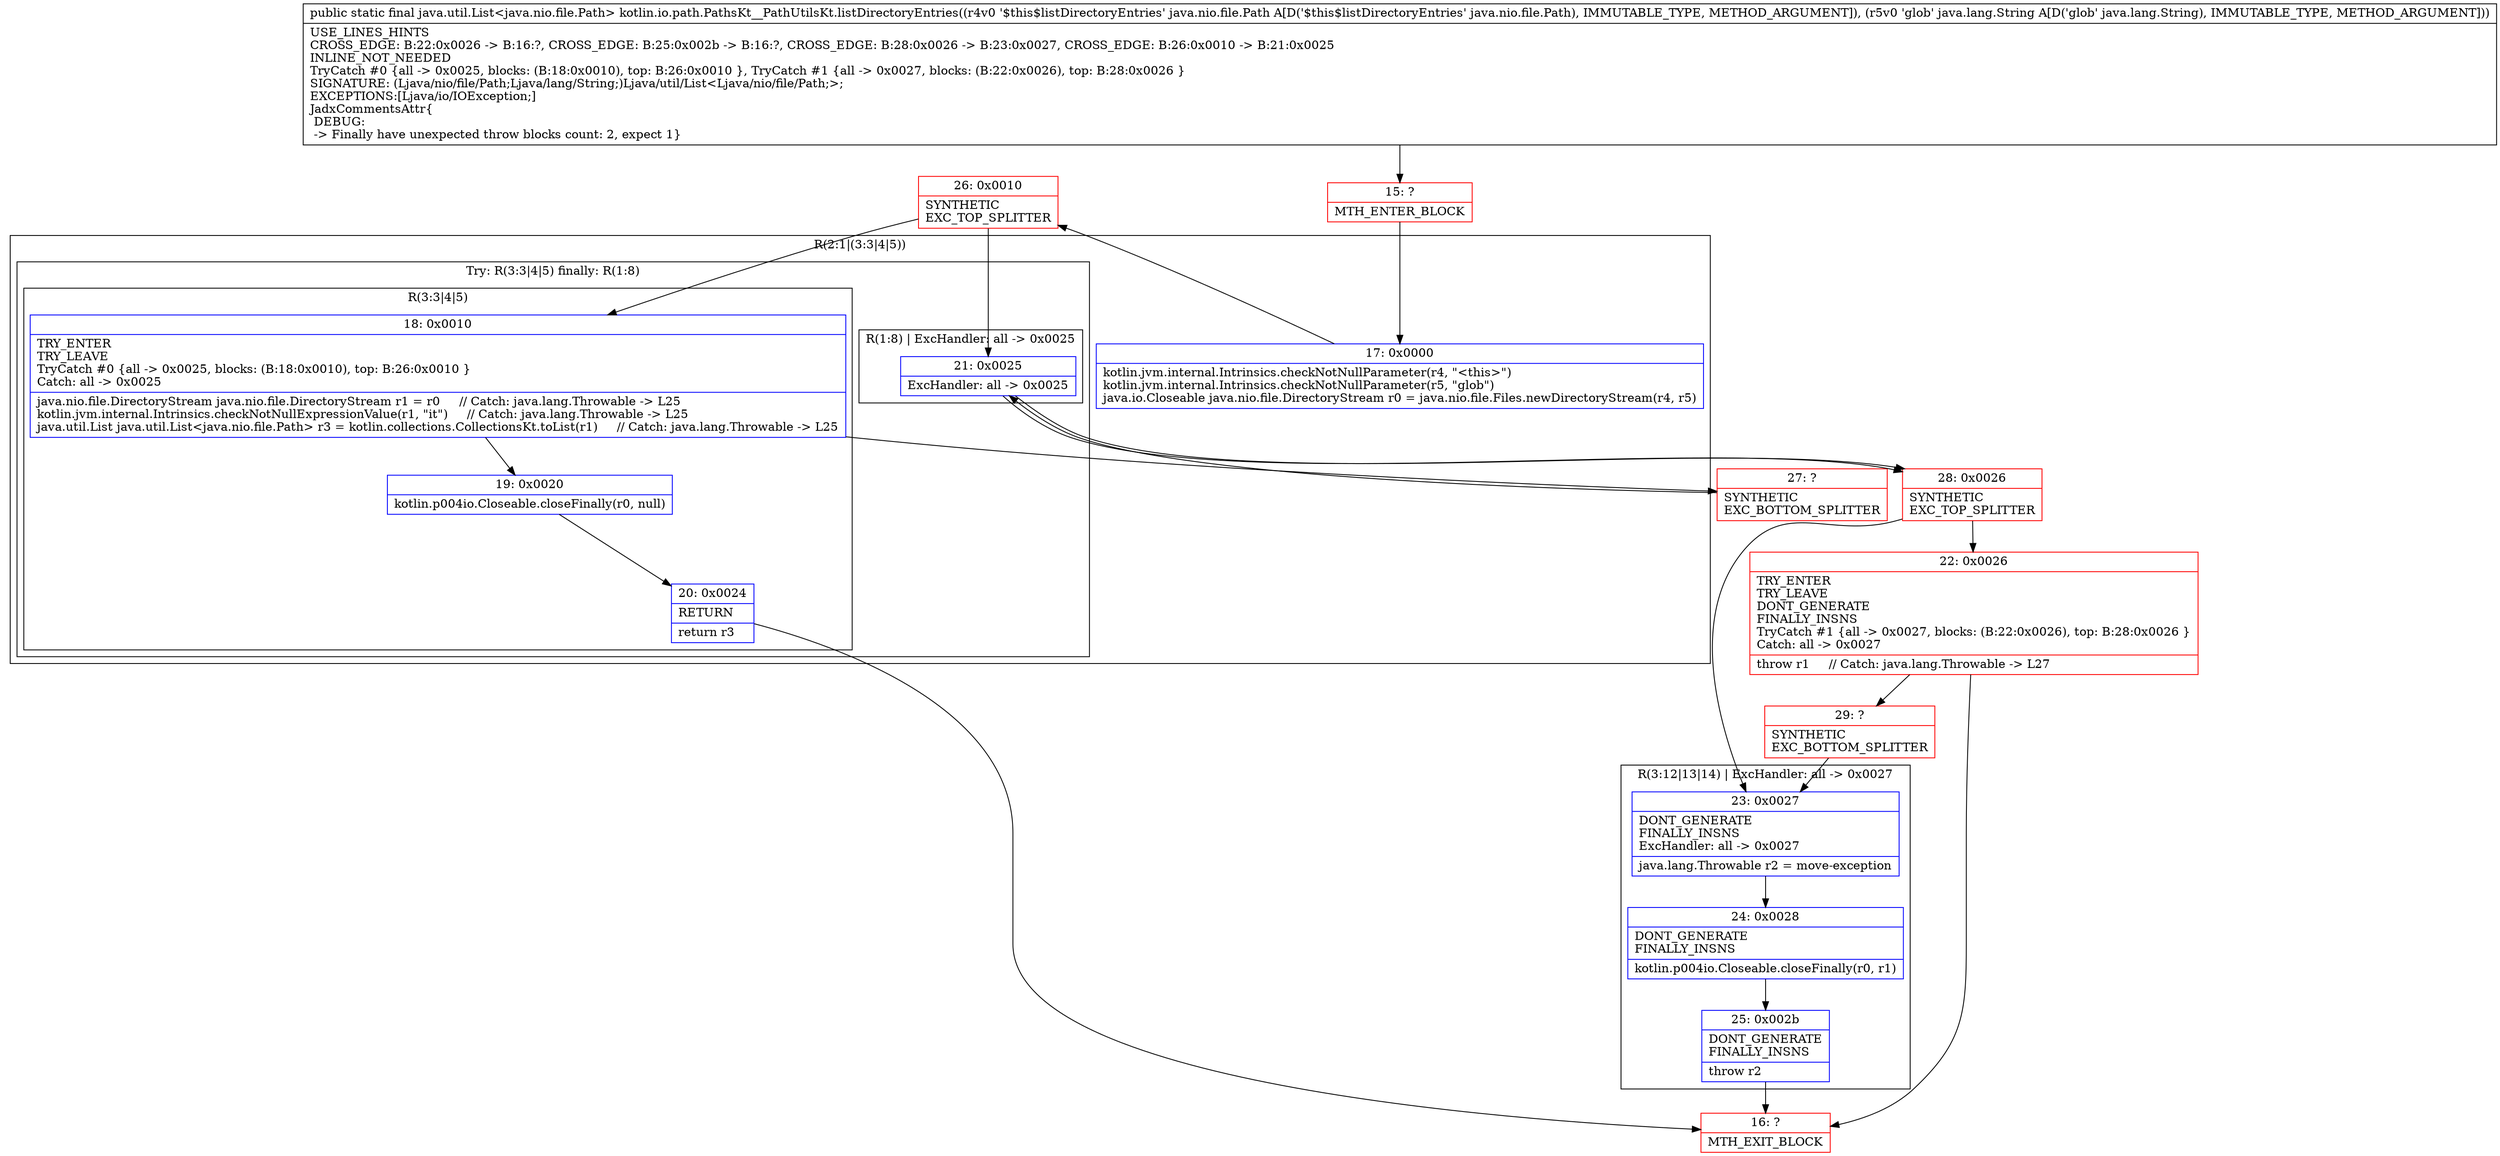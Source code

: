 digraph "CFG forkotlin.io.path.PathsKt__PathUtilsKt.listDirectoryEntries(Ljava\/nio\/file\/Path;Ljava\/lang\/String;)Ljava\/util\/List;" {
subgraph cluster_Region_1916047196 {
label = "R(2:1|(3:3|4|5))";
node [shape=record,color=blue];
Node_17 [shape=record,label="{17\:\ 0x0000|kotlin.jvm.internal.Intrinsics.checkNotNullParameter(r4, \"\<this\>\")\lkotlin.jvm.internal.Intrinsics.checkNotNullParameter(r5, \"glob\")\ljava.io.Closeable java.nio.file.DirectoryStream r0 = java.nio.file.Files.newDirectoryStream(r4, r5)\l}"];
subgraph cluster_TryCatchRegion_22251699 {
label = "Try: R(3:3|4|5) finally: R(1:8)";
node [shape=record,color=blue];
subgraph cluster_Region_281091156 {
label = "R(3:3|4|5)";
node [shape=record,color=blue];
Node_18 [shape=record,label="{18\:\ 0x0010|TRY_ENTER\lTRY_LEAVE\lTryCatch #0 \{all \-\> 0x0025, blocks: (B:18:0x0010), top: B:26:0x0010 \}\lCatch: all \-\> 0x0025\l|java.nio.file.DirectoryStream java.nio.file.DirectoryStream r1 = r0     \/\/ Catch: java.lang.Throwable \-\> L25\lkotlin.jvm.internal.Intrinsics.checkNotNullExpressionValue(r1, \"it\")     \/\/ Catch: java.lang.Throwable \-\> L25\ljava.util.List java.util.List\<java.nio.file.Path\> r3 = kotlin.collections.CollectionsKt.toList(r1)     \/\/ Catch: java.lang.Throwable \-\> L25\l}"];
Node_19 [shape=record,label="{19\:\ 0x0020|kotlin.p004io.Closeable.closeFinally(r0, null)\l}"];
Node_20 [shape=record,label="{20\:\ 0x0024|RETURN\l|return r3\l}"];
}
subgraph cluster_Region_912608193 {
label = "R(1:8) | ExcHandler: all \-\> 0x0025\l";
node [shape=record,color=blue];
Node_21 [shape=record,label="{21\:\ 0x0025|ExcHandler: all \-\> 0x0025\l}"];
}
}
}
subgraph cluster_Region_912608193 {
label = "R(1:8) | ExcHandler: all \-\> 0x0025\l";
node [shape=record,color=blue];
Node_21 [shape=record,label="{21\:\ 0x0025|ExcHandler: all \-\> 0x0025\l}"];
}
subgraph cluster_Region_1479670725 {
label = "R(3:12|13|14) | ExcHandler: all \-\> 0x0027\l";
node [shape=record,color=blue];
Node_23 [shape=record,label="{23\:\ 0x0027|DONT_GENERATE\lFINALLY_INSNS\lExcHandler: all \-\> 0x0027\l|java.lang.Throwable r2 = move\-exception\l}"];
Node_24 [shape=record,label="{24\:\ 0x0028|DONT_GENERATE\lFINALLY_INSNS\l|kotlin.p004io.Closeable.closeFinally(r0, r1)\l}"];
Node_25 [shape=record,label="{25\:\ 0x002b|DONT_GENERATE\lFINALLY_INSNS\l|throw r2\l}"];
}
Node_15 [shape=record,color=red,label="{15\:\ ?|MTH_ENTER_BLOCK\l}"];
Node_26 [shape=record,color=red,label="{26\:\ 0x0010|SYNTHETIC\lEXC_TOP_SPLITTER\l}"];
Node_16 [shape=record,color=red,label="{16\:\ ?|MTH_EXIT_BLOCK\l}"];
Node_27 [shape=record,color=red,label="{27\:\ ?|SYNTHETIC\lEXC_BOTTOM_SPLITTER\l}"];
Node_28 [shape=record,color=red,label="{28\:\ 0x0026|SYNTHETIC\lEXC_TOP_SPLITTER\l}"];
Node_22 [shape=record,color=red,label="{22\:\ 0x0026|TRY_ENTER\lTRY_LEAVE\lDONT_GENERATE\lFINALLY_INSNS\lTryCatch #1 \{all \-\> 0x0027, blocks: (B:22:0x0026), top: B:28:0x0026 \}\lCatch: all \-\> 0x0027\l|throw r1     \/\/ Catch: java.lang.Throwable \-\> L27\l}"];
Node_29 [shape=record,color=red,label="{29\:\ ?|SYNTHETIC\lEXC_BOTTOM_SPLITTER\l}"];
MethodNode[shape=record,label="{public static final java.util.List\<java.nio.file.Path\> kotlin.io.path.PathsKt__PathUtilsKt.listDirectoryEntries((r4v0 '$this$listDirectoryEntries' java.nio.file.Path A[D('$this$listDirectoryEntries' java.nio.file.Path), IMMUTABLE_TYPE, METHOD_ARGUMENT]), (r5v0 'glob' java.lang.String A[D('glob' java.lang.String), IMMUTABLE_TYPE, METHOD_ARGUMENT]))  | USE_LINES_HINTS\lCROSS_EDGE: B:22:0x0026 \-\> B:16:?, CROSS_EDGE: B:25:0x002b \-\> B:16:?, CROSS_EDGE: B:28:0x0026 \-\> B:23:0x0027, CROSS_EDGE: B:26:0x0010 \-\> B:21:0x0025\lINLINE_NOT_NEEDED\lTryCatch #0 \{all \-\> 0x0025, blocks: (B:18:0x0010), top: B:26:0x0010 \}, TryCatch #1 \{all \-\> 0x0027, blocks: (B:22:0x0026), top: B:28:0x0026 \}\lSIGNATURE: (Ljava\/nio\/file\/Path;Ljava\/lang\/String;)Ljava\/util\/List\<Ljava\/nio\/file\/Path;\>;\lEXCEPTIONS:[Ljava\/io\/IOException;]\lJadxCommentsAttr\{\l DEBUG: \l \-\> Finally have unexpected throw blocks count: 2, expect 1\}\l}"];
MethodNode -> Node_15;Node_17 -> Node_26;
Node_18 -> Node_19;
Node_18 -> Node_27;
Node_19 -> Node_20;
Node_20 -> Node_16;
Node_21 -> Node_28;
Node_21 -> Node_28;
Node_23 -> Node_24;
Node_24 -> Node_25;
Node_25 -> Node_16;
Node_15 -> Node_17;
Node_26 -> Node_18;
Node_26 -> Node_21;
Node_27 -> Node_21;
Node_28 -> Node_22;
Node_28 -> Node_23;
Node_22 -> Node_16;
Node_22 -> Node_29;
Node_29 -> Node_23;
}

